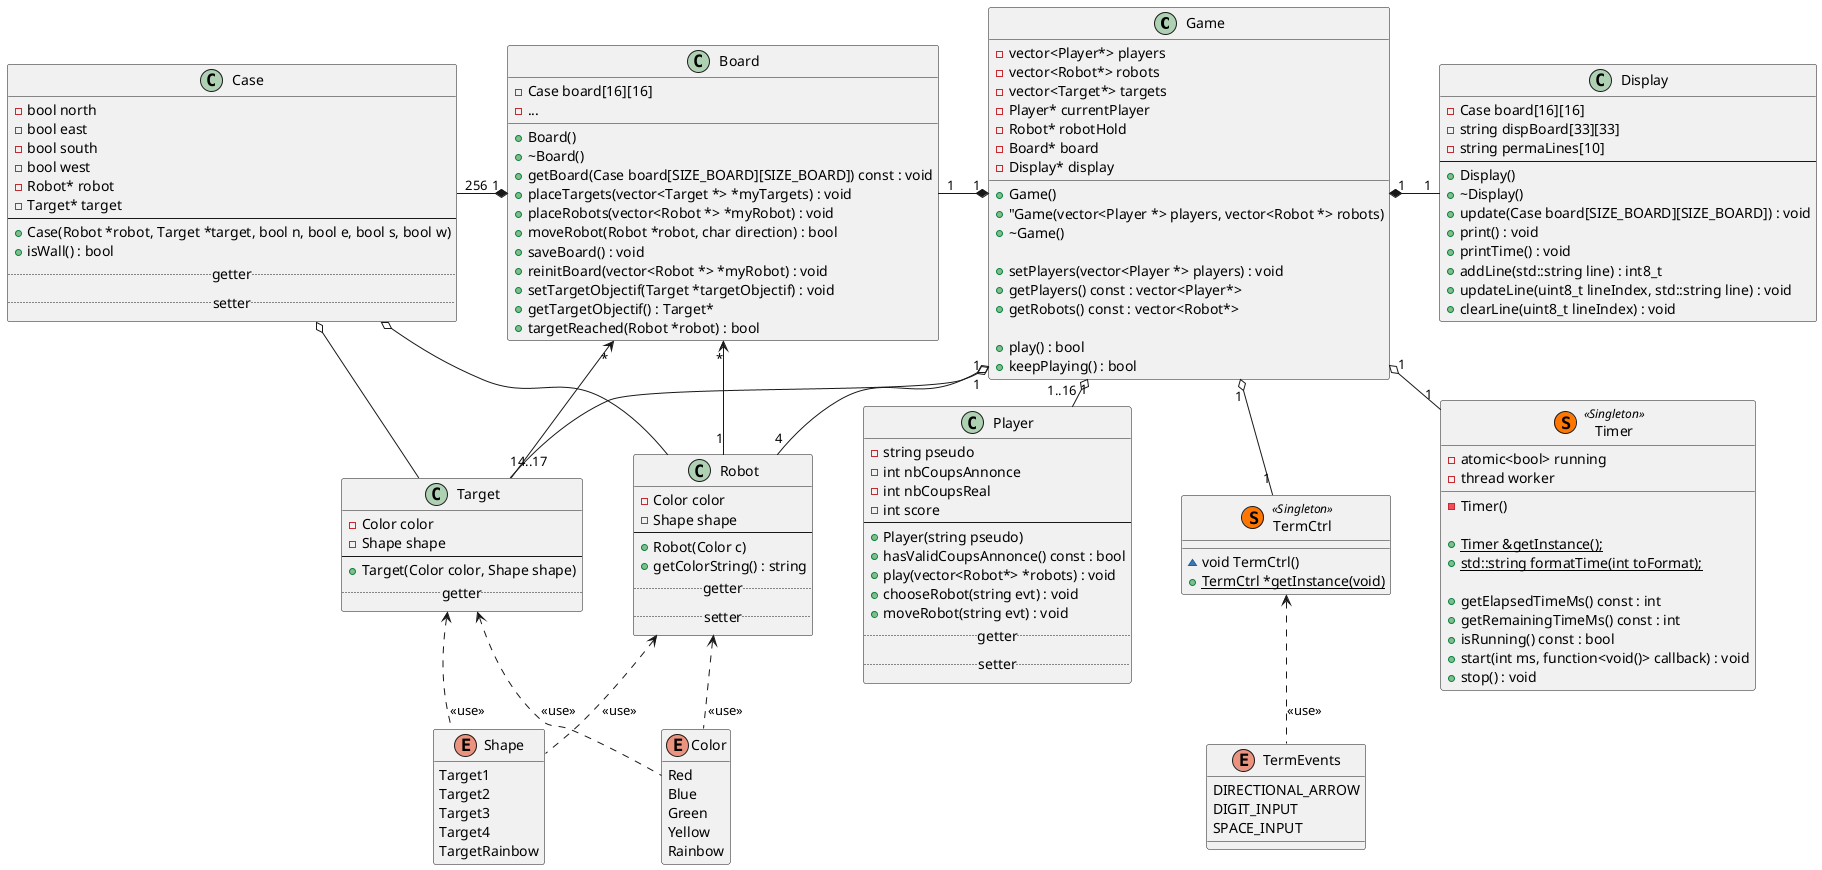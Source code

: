 @startuml UML Diagram

skinparam nodesep 50
skinparam ranksep 20

top to bottom direction

hide @unlinked

class Game {
    - vector<Player*> players
    - vector<Robot*> robots
    - vector<Target*> targets
    - Player* currentPlayer
    - Robot* robotHold
    - Board* board
    - Display* display

    + Game()
    + "Game(vector<Player *> players, vector<Robot *> robots)
    + ~Game()

    + setPlayers(vector<Player *> players) : void
    + getPlayers() const : vector<Player*>
    + getRobots() const : vector<Robot*>

    + play() : bool
    + keepPlaying() : bool    
}

Game "1" *-left- "1" Board
Game "1" *-right- "1" Display
Game "1" o-- "1..16" Player
Game "1" o-- "4" Robot
Game "1" o-- "4..17" Target
Game "1" o-- "1" TermCtrl
Game "1" o-- "1" Timer

class Player {
    - string pseudo
    - int nbCoupsAnnonce
    - int nbCoupsReal
    - int score
    ---
    + Player(string pseudo)
    + hasValidCoupsAnnonce() const : bool
    + play(vector<Robot*> *robots) : void
    + chooseRobot(string evt) : void
    + moveRobot(string evt) : void
    .. getter ..
    .. setter ..
}

class Board {
    - Case board[16][16]
    - ...

    + Board()
    + ~Board()
    + getBoard(Case board[SIZE_BOARD][SIZE_BOARD]) const : void
    + placeTargets(vector<Target *> *myTargets) : void
    + placeRobots(vector<Robot *> *myRobot) : void
    + moveRobot(Robot *robot, char direction) : bool
    + saveBoard() : void
    + reinitBoard(vector<Robot *> *myRobot) : void
    + setTargetObjectif(Target *targetObjectif) : void
    + getTargetObjectif() : Target*
    + targetReached(Robot *robot) : bool
}

Board "1" *-left- "256" Case
Board "*" <-down- "1" Robot
Board "*" <-down- "1" Target

class Case {
    - bool north
    - bool east
    - bool south
    - bool west
    - Robot* robot
    - Target* target
    ---
    + Case(Robot *robot, Target *target, bool n, bool e, bool s, bool w)
    + isWall() : bool
    .. getter ..
    .. setter ..
}

Case o-- Robot
Case o-- Target

class Robot {
    - Color color
    - Shape shape
    --
    + Robot(Color c)
    + getColorString() : string
    .. getter ..
    .. setter ..
}

class Target {
    - Color color
    - Shape shape
    --
    + Target(Color color, Shape shape)
    .. getter ..
}

class Display {
    - Case board[16][16]
    - string dispBoard[33][33]
    - string permaLines[10]
    --
    + Display()
    + ~Display()
    + update(Case board[SIZE_BOARD][SIZE_BOARD]) : void
    + print() : void
    + printTime() : void
    + addLine(std::string line) : int8_t
    + updateLine(uint8_t lineIndex, std::string line) : void
    + clearLine(uint8_t lineIndex) : void
}

enum TermEvents {
    DIRECTIONAL_ARROW
    DIGIT_INPUT
    SPACE_INPUT
}

class TermCtrl << (S,#FF7700) Singleton >> {
    ~void TermCtrl()
    + {static} TermCtrl *getInstance(void)
}

' TermCtrl::getInstance --> TermCtrl::TermCtrl

TermCtrl <.. TermEvents : "<<use>>"

class Timer << (S,#FF7700) Singleton >> {

    - atomic<bool> running
    - thread worker

    - Timer()

    + {static} Timer &getInstance();
    + {static} std::string formatTime(int toFormat);

    + getElapsedTimeMs() const : int
    + getRemainingTimeMs() const : int
    + isRunning() const : bool
    + start(int ms, function<void()> callback) : void
    + stop() : void

}


Target <.. Color : "<<use>>"
Target <.. Shape : "<<use>>"
Robot <.. Color : "<<use>>"
Robot <.. Shape : "<<use>>"

hide Color methods
enum Color {
    Red
    Blue
    Green
    Yellow
    Rainbow
}

hide Shape methods
enum Shape {
    Target1
    Target2
    Target3
    Target4
    TargetRainbow
}

@enduml